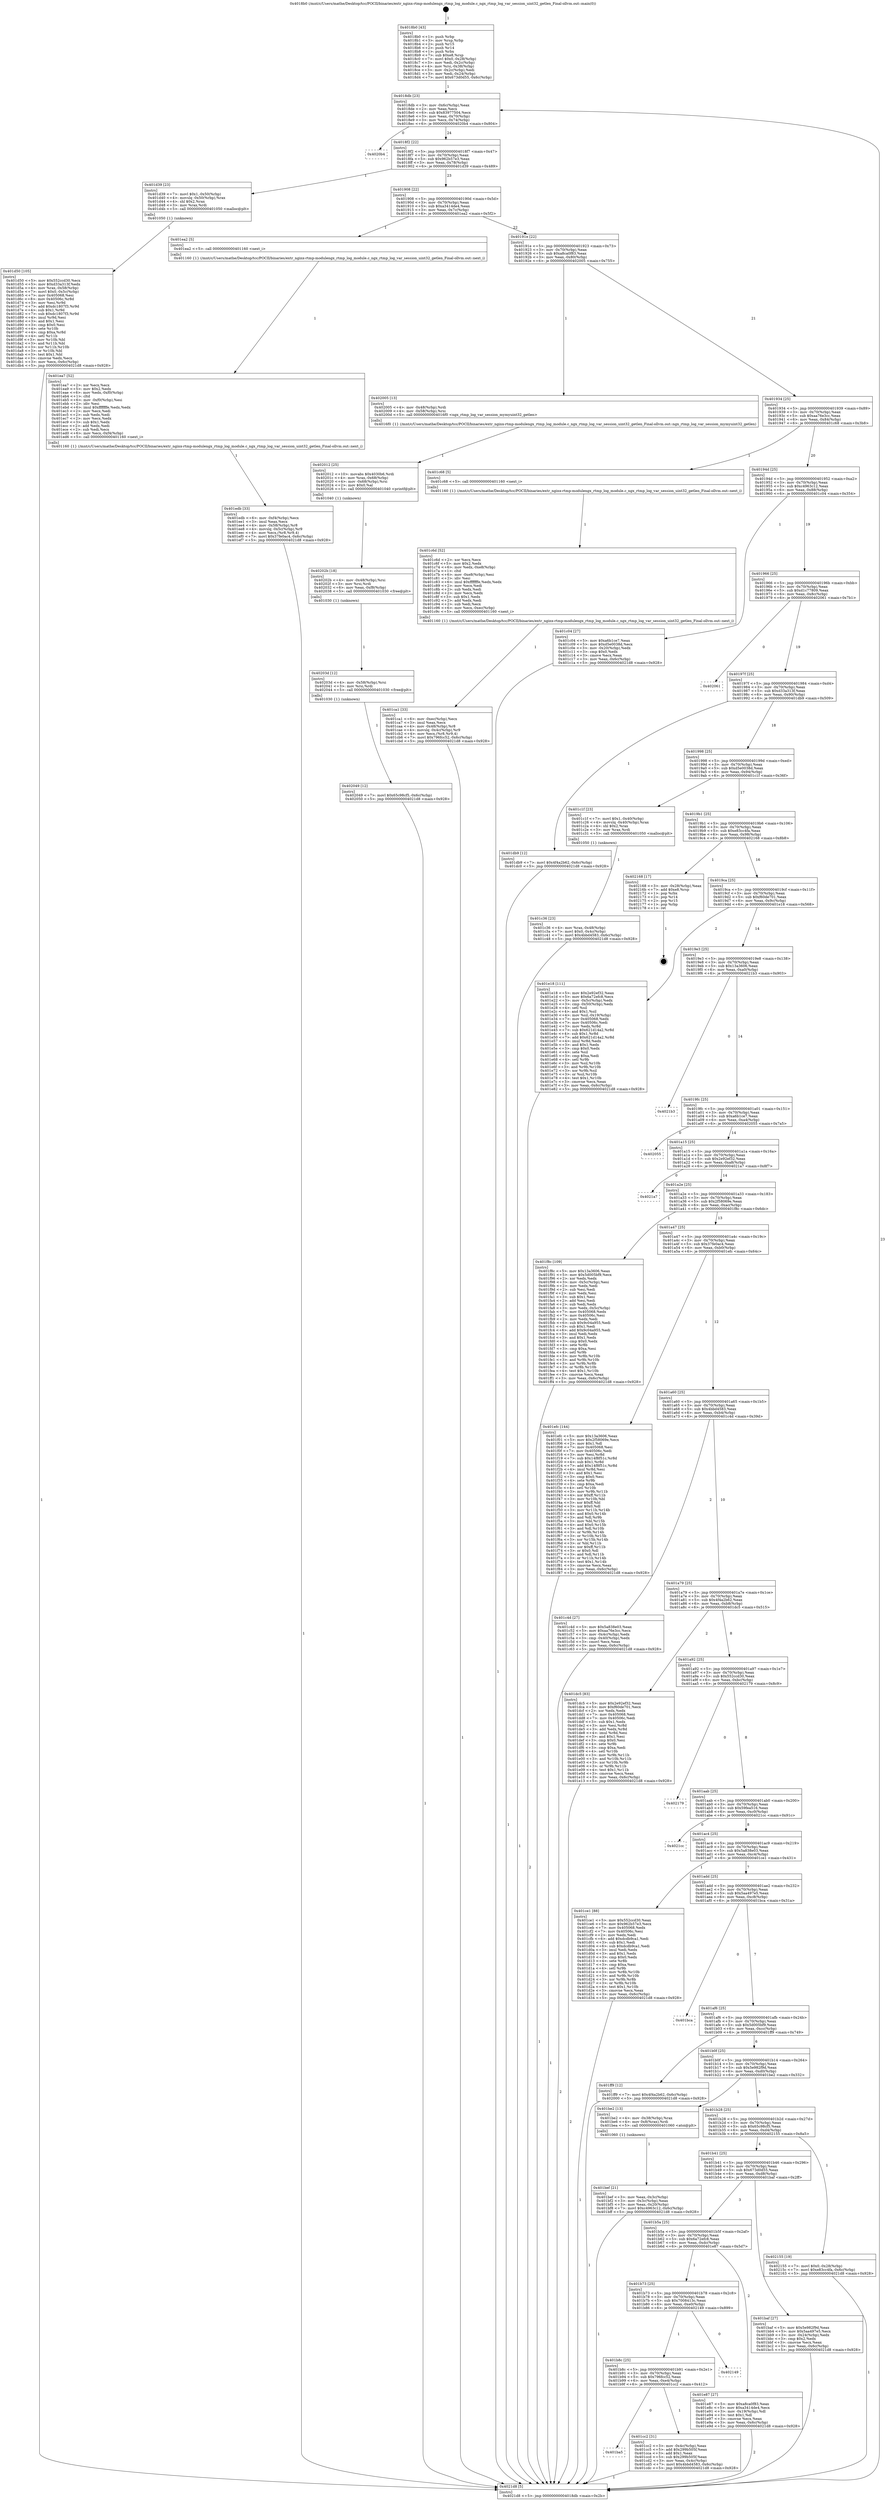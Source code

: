 digraph "0x4018b0" {
  label = "0x4018b0 (/mnt/c/Users/mathe/Desktop/tcc/POCII/binaries/extr_nginx-rtmp-modulengx_rtmp_log_module.c_ngx_rtmp_log_var_session_uint32_getlen_Final-ollvm.out::main(0))"
  labelloc = "t"
  node[shape=record]

  Entry [label="",width=0.3,height=0.3,shape=circle,fillcolor=black,style=filled]
  "0x4018db" [label="{
     0x4018db [23]\l
     | [instrs]\l
     &nbsp;&nbsp;0x4018db \<+3\>: mov -0x6c(%rbp),%eax\l
     &nbsp;&nbsp;0x4018de \<+2\>: mov %eax,%ecx\l
     &nbsp;&nbsp;0x4018e0 \<+6\>: sub $0x83977504,%ecx\l
     &nbsp;&nbsp;0x4018e6 \<+3\>: mov %eax,-0x70(%rbp)\l
     &nbsp;&nbsp;0x4018e9 \<+3\>: mov %ecx,-0x74(%rbp)\l
     &nbsp;&nbsp;0x4018ec \<+6\>: je 00000000004020b4 \<main+0x804\>\l
  }"]
  "0x4020b4" [label="{
     0x4020b4\l
  }", style=dashed]
  "0x4018f2" [label="{
     0x4018f2 [22]\l
     | [instrs]\l
     &nbsp;&nbsp;0x4018f2 \<+5\>: jmp 00000000004018f7 \<main+0x47\>\l
     &nbsp;&nbsp;0x4018f7 \<+3\>: mov -0x70(%rbp),%eax\l
     &nbsp;&nbsp;0x4018fa \<+5\>: sub $0x962b57e3,%eax\l
     &nbsp;&nbsp;0x4018ff \<+3\>: mov %eax,-0x78(%rbp)\l
     &nbsp;&nbsp;0x401902 \<+6\>: je 0000000000401d39 \<main+0x489\>\l
  }"]
  Exit [label="",width=0.3,height=0.3,shape=circle,fillcolor=black,style=filled,peripheries=2]
  "0x401d39" [label="{
     0x401d39 [23]\l
     | [instrs]\l
     &nbsp;&nbsp;0x401d39 \<+7\>: movl $0x1,-0x50(%rbp)\l
     &nbsp;&nbsp;0x401d40 \<+4\>: movslq -0x50(%rbp),%rax\l
     &nbsp;&nbsp;0x401d44 \<+4\>: shl $0x2,%rax\l
     &nbsp;&nbsp;0x401d48 \<+3\>: mov %rax,%rdi\l
     &nbsp;&nbsp;0x401d4b \<+5\>: call 0000000000401050 \<malloc@plt\>\l
     | [calls]\l
     &nbsp;&nbsp;0x401050 \{1\} (unknown)\l
  }"]
  "0x401908" [label="{
     0x401908 [22]\l
     | [instrs]\l
     &nbsp;&nbsp;0x401908 \<+5\>: jmp 000000000040190d \<main+0x5d\>\l
     &nbsp;&nbsp;0x40190d \<+3\>: mov -0x70(%rbp),%eax\l
     &nbsp;&nbsp;0x401910 \<+5\>: sub $0xa3414de4,%eax\l
     &nbsp;&nbsp;0x401915 \<+3\>: mov %eax,-0x7c(%rbp)\l
     &nbsp;&nbsp;0x401918 \<+6\>: je 0000000000401ea2 \<main+0x5f2\>\l
  }"]
  "0x402049" [label="{
     0x402049 [12]\l
     | [instrs]\l
     &nbsp;&nbsp;0x402049 \<+7\>: movl $0x65c98cf5,-0x6c(%rbp)\l
     &nbsp;&nbsp;0x402050 \<+5\>: jmp 00000000004021d8 \<main+0x928\>\l
  }"]
  "0x401ea2" [label="{
     0x401ea2 [5]\l
     | [instrs]\l
     &nbsp;&nbsp;0x401ea2 \<+5\>: call 0000000000401160 \<next_i\>\l
     | [calls]\l
     &nbsp;&nbsp;0x401160 \{1\} (/mnt/c/Users/mathe/Desktop/tcc/POCII/binaries/extr_nginx-rtmp-modulengx_rtmp_log_module.c_ngx_rtmp_log_var_session_uint32_getlen_Final-ollvm.out::next_i)\l
  }"]
  "0x40191e" [label="{
     0x40191e [22]\l
     | [instrs]\l
     &nbsp;&nbsp;0x40191e \<+5\>: jmp 0000000000401923 \<main+0x73\>\l
     &nbsp;&nbsp;0x401923 \<+3\>: mov -0x70(%rbp),%eax\l
     &nbsp;&nbsp;0x401926 \<+5\>: sub $0xa8ca0f83,%eax\l
     &nbsp;&nbsp;0x40192b \<+3\>: mov %eax,-0x80(%rbp)\l
     &nbsp;&nbsp;0x40192e \<+6\>: je 0000000000402005 \<main+0x755\>\l
  }"]
  "0x40203d" [label="{
     0x40203d [12]\l
     | [instrs]\l
     &nbsp;&nbsp;0x40203d \<+4\>: mov -0x58(%rbp),%rsi\l
     &nbsp;&nbsp;0x402041 \<+3\>: mov %rsi,%rdi\l
     &nbsp;&nbsp;0x402044 \<+5\>: call 0000000000401030 \<free@plt\>\l
     | [calls]\l
     &nbsp;&nbsp;0x401030 \{1\} (unknown)\l
  }"]
  "0x402005" [label="{
     0x402005 [13]\l
     | [instrs]\l
     &nbsp;&nbsp;0x402005 \<+4\>: mov -0x48(%rbp),%rdi\l
     &nbsp;&nbsp;0x402009 \<+4\>: mov -0x58(%rbp),%rsi\l
     &nbsp;&nbsp;0x40200d \<+5\>: call 00000000004016f0 \<ngx_rtmp_log_var_session_mymyuint32_getlen\>\l
     | [calls]\l
     &nbsp;&nbsp;0x4016f0 \{1\} (/mnt/c/Users/mathe/Desktop/tcc/POCII/binaries/extr_nginx-rtmp-modulengx_rtmp_log_module.c_ngx_rtmp_log_var_session_uint32_getlen_Final-ollvm.out::ngx_rtmp_log_var_session_mymyuint32_getlen)\l
  }"]
  "0x401934" [label="{
     0x401934 [25]\l
     | [instrs]\l
     &nbsp;&nbsp;0x401934 \<+5\>: jmp 0000000000401939 \<main+0x89\>\l
     &nbsp;&nbsp;0x401939 \<+3\>: mov -0x70(%rbp),%eax\l
     &nbsp;&nbsp;0x40193c \<+5\>: sub $0xaa76e3cc,%eax\l
     &nbsp;&nbsp;0x401941 \<+6\>: mov %eax,-0x84(%rbp)\l
     &nbsp;&nbsp;0x401947 \<+6\>: je 0000000000401c68 \<main+0x3b8\>\l
  }"]
  "0x40202b" [label="{
     0x40202b [18]\l
     | [instrs]\l
     &nbsp;&nbsp;0x40202b \<+4\>: mov -0x48(%rbp),%rsi\l
     &nbsp;&nbsp;0x40202f \<+3\>: mov %rsi,%rdi\l
     &nbsp;&nbsp;0x402032 \<+6\>: mov %eax,-0xf8(%rbp)\l
     &nbsp;&nbsp;0x402038 \<+5\>: call 0000000000401030 \<free@plt\>\l
     | [calls]\l
     &nbsp;&nbsp;0x401030 \{1\} (unknown)\l
  }"]
  "0x401c68" [label="{
     0x401c68 [5]\l
     | [instrs]\l
     &nbsp;&nbsp;0x401c68 \<+5\>: call 0000000000401160 \<next_i\>\l
     | [calls]\l
     &nbsp;&nbsp;0x401160 \{1\} (/mnt/c/Users/mathe/Desktop/tcc/POCII/binaries/extr_nginx-rtmp-modulengx_rtmp_log_module.c_ngx_rtmp_log_var_session_uint32_getlen_Final-ollvm.out::next_i)\l
  }"]
  "0x40194d" [label="{
     0x40194d [25]\l
     | [instrs]\l
     &nbsp;&nbsp;0x40194d \<+5\>: jmp 0000000000401952 \<main+0xa2\>\l
     &nbsp;&nbsp;0x401952 \<+3\>: mov -0x70(%rbp),%eax\l
     &nbsp;&nbsp;0x401955 \<+5\>: sub $0xc4963c12,%eax\l
     &nbsp;&nbsp;0x40195a \<+6\>: mov %eax,-0x88(%rbp)\l
     &nbsp;&nbsp;0x401960 \<+6\>: je 0000000000401c04 \<main+0x354\>\l
  }"]
  "0x402012" [label="{
     0x402012 [25]\l
     | [instrs]\l
     &nbsp;&nbsp;0x402012 \<+10\>: movabs $0x4030b6,%rdi\l
     &nbsp;&nbsp;0x40201c \<+4\>: mov %rax,-0x68(%rbp)\l
     &nbsp;&nbsp;0x402020 \<+4\>: mov -0x68(%rbp),%rsi\l
     &nbsp;&nbsp;0x402024 \<+2\>: mov $0x0,%al\l
     &nbsp;&nbsp;0x402026 \<+5\>: call 0000000000401040 \<printf@plt\>\l
     | [calls]\l
     &nbsp;&nbsp;0x401040 \{1\} (unknown)\l
  }"]
  "0x401c04" [label="{
     0x401c04 [27]\l
     | [instrs]\l
     &nbsp;&nbsp;0x401c04 \<+5\>: mov $0xa6b1ce7,%eax\l
     &nbsp;&nbsp;0x401c09 \<+5\>: mov $0xd5e0038d,%ecx\l
     &nbsp;&nbsp;0x401c0e \<+3\>: mov -0x20(%rbp),%edx\l
     &nbsp;&nbsp;0x401c11 \<+3\>: cmp $0x0,%edx\l
     &nbsp;&nbsp;0x401c14 \<+3\>: cmove %ecx,%eax\l
     &nbsp;&nbsp;0x401c17 \<+3\>: mov %eax,-0x6c(%rbp)\l
     &nbsp;&nbsp;0x401c1a \<+5\>: jmp 00000000004021d8 \<main+0x928\>\l
  }"]
  "0x401966" [label="{
     0x401966 [25]\l
     | [instrs]\l
     &nbsp;&nbsp;0x401966 \<+5\>: jmp 000000000040196b \<main+0xbb\>\l
     &nbsp;&nbsp;0x40196b \<+3\>: mov -0x70(%rbp),%eax\l
     &nbsp;&nbsp;0x40196e \<+5\>: sub $0xd1c77809,%eax\l
     &nbsp;&nbsp;0x401973 \<+6\>: mov %eax,-0x8c(%rbp)\l
     &nbsp;&nbsp;0x401979 \<+6\>: je 0000000000402061 \<main+0x7b1\>\l
  }"]
  "0x401edb" [label="{
     0x401edb [33]\l
     | [instrs]\l
     &nbsp;&nbsp;0x401edb \<+6\>: mov -0xf4(%rbp),%ecx\l
     &nbsp;&nbsp;0x401ee1 \<+3\>: imul %eax,%ecx\l
     &nbsp;&nbsp;0x401ee4 \<+4\>: mov -0x58(%rbp),%r8\l
     &nbsp;&nbsp;0x401ee8 \<+4\>: movslq -0x5c(%rbp),%r9\l
     &nbsp;&nbsp;0x401eec \<+4\>: mov %ecx,(%r8,%r9,4)\l
     &nbsp;&nbsp;0x401ef0 \<+7\>: movl $0x37fe0ac4,-0x6c(%rbp)\l
     &nbsp;&nbsp;0x401ef7 \<+5\>: jmp 00000000004021d8 \<main+0x928\>\l
  }"]
  "0x402061" [label="{
     0x402061\l
  }", style=dashed]
  "0x40197f" [label="{
     0x40197f [25]\l
     | [instrs]\l
     &nbsp;&nbsp;0x40197f \<+5\>: jmp 0000000000401984 \<main+0xd4\>\l
     &nbsp;&nbsp;0x401984 \<+3\>: mov -0x70(%rbp),%eax\l
     &nbsp;&nbsp;0x401987 \<+5\>: sub $0xd33a313f,%eax\l
     &nbsp;&nbsp;0x40198c \<+6\>: mov %eax,-0x90(%rbp)\l
     &nbsp;&nbsp;0x401992 \<+6\>: je 0000000000401db9 \<main+0x509\>\l
  }"]
  "0x401ea7" [label="{
     0x401ea7 [52]\l
     | [instrs]\l
     &nbsp;&nbsp;0x401ea7 \<+2\>: xor %ecx,%ecx\l
     &nbsp;&nbsp;0x401ea9 \<+5\>: mov $0x2,%edx\l
     &nbsp;&nbsp;0x401eae \<+6\>: mov %edx,-0xf0(%rbp)\l
     &nbsp;&nbsp;0x401eb4 \<+1\>: cltd\l
     &nbsp;&nbsp;0x401eb5 \<+6\>: mov -0xf0(%rbp),%esi\l
     &nbsp;&nbsp;0x401ebb \<+2\>: idiv %esi\l
     &nbsp;&nbsp;0x401ebd \<+6\>: imul $0xfffffffe,%edx,%edx\l
     &nbsp;&nbsp;0x401ec3 \<+2\>: mov %ecx,%edi\l
     &nbsp;&nbsp;0x401ec5 \<+2\>: sub %edx,%edi\l
     &nbsp;&nbsp;0x401ec7 \<+2\>: mov %ecx,%edx\l
     &nbsp;&nbsp;0x401ec9 \<+3\>: sub $0x1,%edx\l
     &nbsp;&nbsp;0x401ecc \<+2\>: add %edx,%edi\l
     &nbsp;&nbsp;0x401ece \<+2\>: sub %edi,%ecx\l
     &nbsp;&nbsp;0x401ed0 \<+6\>: mov %ecx,-0xf4(%rbp)\l
     &nbsp;&nbsp;0x401ed6 \<+5\>: call 0000000000401160 \<next_i\>\l
     | [calls]\l
     &nbsp;&nbsp;0x401160 \{1\} (/mnt/c/Users/mathe/Desktop/tcc/POCII/binaries/extr_nginx-rtmp-modulengx_rtmp_log_module.c_ngx_rtmp_log_var_session_uint32_getlen_Final-ollvm.out::next_i)\l
  }"]
  "0x401db9" [label="{
     0x401db9 [12]\l
     | [instrs]\l
     &nbsp;&nbsp;0x401db9 \<+7\>: movl $0x4f4a2b62,-0x6c(%rbp)\l
     &nbsp;&nbsp;0x401dc0 \<+5\>: jmp 00000000004021d8 \<main+0x928\>\l
  }"]
  "0x401998" [label="{
     0x401998 [25]\l
     | [instrs]\l
     &nbsp;&nbsp;0x401998 \<+5\>: jmp 000000000040199d \<main+0xed\>\l
     &nbsp;&nbsp;0x40199d \<+3\>: mov -0x70(%rbp),%eax\l
     &nbsp;&nbsp;0x4019a0 \<+5\>: sub $0xd5e0038d,%eax\l
     &nbsp;&nbsp;0x4019a5 \<+6\>: mov %eax,-0x94(%rbp)\l
     &nbsp;&nbsp;0x4019ab \<+6\>: je 0000000000401c1f \<main+0x36f\>\l
  }"]
  "0x401d50" [label="{
     0x401d50 [105]\l
     | [instrs]\l
     &nbsp;&nbsp;0x401d50 \<+5\>: mov $0x552ccd30,%ecx\l
     &nbsp;&nbsp;0x401d55 \<+5\>: mov $0xd33a313f,%edx\l
     &nbsp;&nbsp;0x401d5a \<+4\>: mov %rax,-0x58(%rbp)\l
     &nbsp;&nbsp;0x401d5e \<+7\>: movl $0x0,-0x5c(%rbp)\l
     &nbsp;&nbsp;0x401d65 \<+7\>: mov 0x405068,%esi\l
     &nbsp;&nbsp;0x401d6c \<+8\>: mov 0x40506c,%r8d\l
     &nbsp;&nbsp;0x401d74 \<+3\>: mov %esi,%r9d\l
     &nbsp;&nbsp;0x401d77 \<+7\>: add $0xdc1807f3,%r9d\l
     &nbsp;&nbsp;0x401d7e \<+4\>: sub $0x1,%r9d\l
     &nbsp;&nbsp;0x401d82 \<+7\>: sub $0xdc1807f3,%r9d\l
     &nbsp;&nbsp;0x401d89 \<+4\>: imul %r9d,%esi\l
     &nbsp;&nbsp;0x401d8d \<+3\>: and $0x1,%esi\l
     &nbsp;&nbsp;0x401d90 \<+3\>: cmp $0x0,%esi\l
     &nbsp;&nbsp;0x401d93 \<+4\>: sete %r10b\l
     &nbsp;&nbsp;0x401d97 \<+4\>: cmp $0xa,%r8d\l
     &nbsp;&nbsp;0x401d9b \<+4\>: setl %r11b\l
     &nbsp;&nbsp;0x401d9f \<+3\>: mov %r10b,%bl\l
     &nbsp;&nbsp;0x401da2 \<+3\>: and %r11b,%bl\l
     &nbsp;&nbsp;0x401da5 \<+3\>: xor %r11b,%r10b\l
     &nbsp;&nbsp;0x401da8 \<+3\>: or %r10b,%bl\l
     &nbsp;&nbsp;0x401dab \<+3\>: test $0x1,%bl\l
     &nbsp;&nbsp;0x401dae \<+3\>: cmovne %edx,%ecx\l
     &nbsp;&nbsp;0x401db1 \<+3\>: mov %ecx,-0x6c(%rbp)\l
     &nbsp;&nbsp;0x401db4 \<+5\>: jmp 00000000004021d8 \<main+0x928\>\l
  }"]
  "0x401c1f" [label="{
     0x401c1f [23]\l
     | [instrs]\l
     &nbsp;&nbsp;0x401c1f \<+7\>: movl $0x1,-0x40(%rbp)\l
     &nbsp;&nbsp;0x401c26 \<+4\>: movslq -0x40(%rbp),%rax\l
     &nbsp;&nbsp;0x401c2a \<+4\>: shl $0x2,%rax\l
     &nbsp;&nbsp;0x401c2e \<+3\>: mov %rax,%rdi\l
     &nbsp;&nbsp;0x401c31 \<+5\>: call 0000000000401050 \<malloc@plt\>\l
     | [calls]\l
     &nbsp;&nbsp;0x401050 \{1\} (unknown)\l
  }"]
  "0x4019b1" [label="{
     0x4019b1 [25]\l
     | [instrs]\l
     &nbsp;&nbsp;0x4019b1 \<+5\>: jmp 00000000004019b6 \<main+0x106\>\l
     &nbsp;&nbsp;0x4019b6 \<+3\>: mov -0x70(%rbp),%eax\l
     &nbsp;&nbsp;0x4019b9 \<+5\>: sub $0xe83cc4fa,%eax\l
     &nbsp;&nbsp;0x4019be \<+6\>: mov %eax,-0x98(%rbp)\l
     &nbsp;&nbsp;0x4019c4 \<+6\>: je 0000000000402168 \<main+0x8b8\>\l
  }"]
  "0x401ba5" [label="{
     0x401ba5\l
  }", style=dashed]
  "0x402168" [label="{
     0x402168 [17]\l
     | [instrs]\l
     &nbsp;&nbsp;0x402168 \<+3\>: mov -0x28(%rbp),%eax\l
     &nbsp;&nbsp;0x40216b \<+7\>: add $0xe8,%rsp\l
     &nbsp;&nbsp;0x402172 \<+1\>: pop %rbx\l
     &nbsp;&nbsp;0x402173 \<+2\>: pop %r14\l
     &nbsp;&nbsp;0x402175 \<+2\>: pop %r15\l
     &nbsp;&nbsp;0x402177 \<+1\>: pop %rbp\l
     &nbsp;&nbsp;0x402178 \<+1\>: ret\l
  }"]
  "0x4019ca" [label="{
     0x4019ca [25]\l
     | [instrs]\l
     &nbsp;&nbsp;0x4019ca \<+5\>: jmp 00000000004019cf \<main+0x11f\>\l
     &nbsp;&nbsp;0x4019cf \<+3\>: mov -0x70(%rbp),%eax\l
     &nbsp;&nbsp;0x4019d2 \<+5\>: sub $0xf60de701,%eax\l
     &nbsp;&nbsp;0x4019d7 \<+6\>: mov %eax,-0x9c(%rbp)\l
     &nbsp;&nbsp;0x4019dd \<+6\>: je 0000000000401e18 \<main+0x568\>\l
  }"]
  "0x401cc2" [label="{
     0x401cc2 [31]\l
     | [instrs]\l
     &nbsp;&nbsp;0x401cc2 \<+3\>: mov -0x4c(%rbp),%eax\l
     &nbsp;&nbsp;0x401cc5 \<+5\>: add $0x299b505f,%eax\l
     &nbsp;&nbsp;0x401cca \<+3\>: add $0x1,%eax\l
     &nbsp;&nbsp;0x401ccd \<+5\>: sub $0x299b505f,%eax\l
     &nbsp;&nbsp;0x401cd2 \<+3\>: mov %eax,-0x4c(%rbp)\l
     &nbsp;&nbsp;0x401cd5 \<+7\>: movl $0x4bbd4583,-0x6c(%rbp)\l
     &nbsp;&nbsp;0x401cdc \<+5\>: jmp 00000000004021d8 \<main+0x928\>\l
  }"]
  "0x401e18" [label="{
     0x401e18 [111]\l
     | [instrs]\l
     &nbsp;&nbsp;0x401e18 \<+5\>: mov $0x2e92ef32,%eax\l
     &nbsp;&nbsp;0x401e1d \<+5\>: mov $0x6a72efc8,%ecx\l
     &nbsp;&nbsp;0x401e22 \<+3\>: mov -0x5c(%rbp),%edx\l
     &nbsp;&nbsp;0x401e25 \<+3\>: cmp -0x50(%rbp),%edx\l
     &nbsp;&nbsp;0x401e28 \<+4\>: setl %sil\l
     &nbsp;&nbsp;0x401e2c \<+4\>: and $0x1,%sil\l
     &nbsp;&nbsp;0x401e30 \<+4\>: mov %sil,-0x19(%rbp)\l
     &nbsp;&nbsp;0x401e34 \<+7\>: mov 0x405068,%edx\l
     &nbsp;&nbsp;0x401e3b \<+7\>: mov 0x40506c,%edi\l
     &nbsp;&nbsp;0x401e42 \<+3\>: mov %edx,%r8d\l
     &nbsp;&nbsp;0x401e45 \<+7\>: sub $0x621d14a2,%r8d\l
     &nbsp;&nbsp;0x401e4c \<+4\>: sub $0x1,%r8d\l
     &nbsp;&nbsp;0x401e50 \<+7\>: add $0x621d14a2,%r8d\l
     &nbsp;&nbsp;0x401e57 \<+4\>: imul %r8d,%edx\l
     &nbsp;&nbsp;0x401e5b \<+3\>: and $0x1,%edx\l
     &nbsp;&nbsp;0x401e5e \<+3\>: cmp $0x0,%edx\l
     &nbsp;&nbsp;0x401e61 \<+4\>: sete %sil\l
     &nbsp;&nbsp;0x401e65 \<+3\>: cmp $0xa,%edi\l
     &nbsp;&nbsp;0x401e68 \<+4\>: setl %r9b\l
     &nbsp;&nbsp;0x401e6c \<+3\>: mov %sil,%r10b\l
     &nbsp;&nbsp;0x401e6f \<+3\>: and %r9b,%r10b\l
     &nbsp;&nbsp;0x401e72 \<+3\>: xor %r9b,%sil\l
     &nbsp;&nbsp;0x401e75 \<+3\>: or %sil,%r10b\l
     &nbsp;&nbsp;0x401e78 \<+4\>: test $0x1,%r10b\l
     &nbsp;&nbsp;0x401e7c \<+3\>: cmovne %ecx,%eax\l
     &nbsp;&nbsp;0x401e7f \<+3\>: mov %eax,-0x6c(%rbp)\l
     &nbsp;&nbsp;0x401e82 \<+5\>: jmp 00000000004021d8 \<main+0x928\>\l
  }"]
  "0x4019e3" [label="{
     0x4019e3 [25]\l
     | [instrs]\l
     &nbsp;&nbsp;0x4019e3 \<+5\>: jmp 00000000004019e8 \<main+0x138\>\l
     &nbsp;&nbsp;0x4019e8 \<+3\>: mov -0x70(%rbp),%eax\l
     &nbsp;&nbsp;0x4019eb \<+5\>: sub $0x13a3606,%eax\l
     &nbsp;&nbsp;0x4019f0 \<+6\>: mov %eax,-0xa0(%rbp)\l
     &nbsp;&nbsp;0x4019f6 \<+6\>: je 00000000004021b3 \<main+0x903\>\l
  }"]
  "0x401b8c" [label="{
     0x401b8c [25]\l
     | [instrs]\l
     &nbsp;&nbsp;0x401b8c \<+5\>: jmp 0000000000401b91 \<main+0x2e1\>\l
     &nbsp;&nbsp;0x401b91 \<+3\>: mov -0x70(%rbp),%eax\l
     &nbsp;&nbsp;0x401b94 \<+5\>: sub $0x796fcc52,%eax\l
     &nbsp;&nbsp;0x401b99 \<+6\>: mov %eax,-0xe4(%rbp)\l
     &nbsp;&nbsp;0x401b9f \<+6\>: je 0000000000401cc2 \<main+0x412\>\l
  }"]
  "0x4021b3" [label="{
     0x4021b3\l
  }", style=dashed]
  "0x4019fc" [label="{
     0x4019fc [25]\l
     | [instrs]\l
     &nbsp;&nbsp;0x4019fc \<+5\>: jmp 0000000000401a01 \<main+0x151\>\l
     &nbsp;&nbsp;0x401a01 \<+3\>: mov -0x70(%rbp),%eax\l
     &nbsp;&nbsp;0x401a04 \<+5\>: sub $0xa6b1ce7,%eax\l
     &nbsp;&nbsp;0x401a09 \<+6\>: mov %eax,-0xa4(%rbp)\l
     &nbsp;&nbsp;0x401a0f \<+6\>: je 0000000000402055 \<main+0x7a5\>\l
  }"]
  "0x402149" [label="{
     0x402149\l
  }", style=dashed]
  "0x402055" [label="{
     0x402055\l
  }", style=dashed]
  "0x401a15" [label="{
     0x401a15 [25]\l
     | [instrs]\l
     &nbsp;&nbsp;0x401a15 \<+5\>: jmp 0000000000401a1a \<main+0x16a\>\l
     &nbsp;&nbsp;0x401a1a \<+3\>: mov -0x70(%rbp),%eax\l
     &nbsp;&nbsp;0x401a1d \<+5\>: sub $0x2e92ef32,%eax\l
     &nbsp;&nbsp;0x401a22 \<+6\>: mov %eax,-0xa8(%rbp)\l
     &nbsp;&nbsp;0x401a28 \<+6\>: je 00000000004021a7 \<main+0x8f7\>\l
  }"]
  "0x401b73" [label="{
     0x401b73 [25]\l
     | [instrs]\l
     &nbsp;&nbsp;0x401b73 \<+5\>: jmp 0000000000401b78 \<main+0x2c8\>\l
     &nbsp;&nbsp;0x401b78 \<+3\>: mov -0x70(%rbp),%eax\l
     &nbsp;&nbsp;0x401b7b \<+5\>: sub $0x7008413c,%eax\l
     &nbsp;&nbsp;0x401b80 \<+6\>: mov %eax,-0xe0(%rbp)\l
     &nbsp;&nbsp;0x401b86 \<+6\>: je 0000000000402149 \<main+0x899\>\l
  }"]
  "0x4021a7" [label="{
     0x4021a7\l
  }", style=dashed]
  "0x401a2e" [label="{
     0x401a2e [25]\l
     | [instrs]\l
     &nbsp;&nbsp;0x401a2e \<+5\>: jmp 0000000000401a33 \<main+0x183\>\l
     &nbsp;&nbsp;0x401a33 \<+3\>: mov -0x70(%rbp),%eax\l
     &nbsp;&nbsp;0x401a36 \<+5\>: sub $0x2f58069e,%eax\l
     &nbsp;&nbsp;0x401a3b \<+6\>: mov %eax,-0xac(%rbp)\l
     &nbsp;&nbsp;0x401a41 \<+6\>: je 0000000000401f8c \<main+0x6dc\>\l
  }"]
  "0x401e87" [label="{
     0x401e87 [27]\l
     | [instrs]\l
     &nbsp;&nbsp;0x401e87 \<+5\>: mov $0xa8ca0f83,%eax\l
     &nbsp;&nbsp;0x401e8c \<+5\>: mov $0xa3414de4,%ecx\l
     &nbsp;&nbsp;0x401e91 \<+3\>: mov -0x19(%rbp),%dl\l
     &nbsp;&nbsp;0x401e94 \<+3\>: test $0x1,%dl\l
     &nbsp;&nbsp;0x401e97 \<+3\>: cmovne %ecx,%eax\l
     &nbsp;&nbsp;0x401e9a \<+3\>: mov %eax,-0x6c(%rbp)\l
     &nbsp;&nbsp;0x401e9d \<+5\>: jmp 00000000004021d8 \<main+0x928\>\l
  }"]
  "0x401f8c" [label="{
     0x401f8c [109]\l
     | [instrs]\l
     &nbsp;&nbsp;0x401f8c \<+5\>: mov $0x13a3606,%eax\l
     &nbsp;&nbsp;0x401f91 \<+5\>: mov $0x5d005bf9,%ecx\l
     &nbsp;&nbsp;0x401f96 \<+2\>: xor %edx,%edx\l
     &nbsp;&nbsp;0x401f98 \<+3\>: mov -0x5c(%rbp),%esi\l
     &nbsp;&nbsp;0x401f9b \<+2\>: mov %edx,%edi\l
     &nbsp;&nbsp;0x401f9d \<+2\>: sub %esi,%edi\l
     &nbsp;&nbsp;0x401f9f \<+2\>: mov %edx,%esi\l
     &nbsp;&nbsp;0x401fa1 \<+3\>: sub $0x1,%esi\l
     &nbsp;&nbsp;0x401fa4 \<+2\>: add %esi,%edi\l
     &nbsp;&nbsp;0x401fa6 \<+2\>: sub %edi,%edx\l
     &nbsp;&nbsp;0x401fa8 \<+3\>: mov %edx,-0x5c(%rbp)\l
     &nbsp;&nbsp;0x401fab \<+7\>: mov 0x405068,%edx\l
     &nbsp;&nbsp;0x401fb2 \<+7\>: mov 0x40506c,%esi\l
     &nbsp;&nbsp;0x401fb9 \<+2\>: mov %edx,%edi\l
     &nbsp;&nbsp;0x401fbb \<+6\>: sub $0x9c04a955,%edi\l
     &nbsp;&nbsp;0x401fc1 \<+3\>: sub $0x1,%edi\l
     &nbsp;&nbsp;0x401fc4 \<+6\>: add $0x9c04a955,%edi\l
     &nbsp;&nbsp;0x401fca \<+3\>: imul %edi,%edx\l
     &nbsp;&nbsp;0x401fcd \<+3\>: and $0x1,%edx\l
     &nbsp;&nbsp;0x401fd0 \<+3\>: cmp $0x0,%edx\l
     &nbsp;&nbsp;0x401fd3 \<+4\>: sete %r8b\l
     &nbsp;&nbsp;0x401fd7 \<+3\>: cmp $0xa,%esi\l
     &nbsp;&nbsp;0x401fda \<+4\>: setl %r9b\l
     &nbsp;&nbsp;0x401fde \<+3\>: mov %r8b,%r10b\l
     &nbsp;&nbsp;0x401fe1 \<+3\>: and %r9b,%r10b\l
     &nbsp;&nbsp;0x401fe4 \<+3\>: xor %r9b,%r8b\l
     &nbsp;&nbsp;0x401fe7 \<+3\>: or %r8b,%r10b\l
     &nbsp;&nbsp;0x401fea \<+4\>: test $0x1,%r10b\l
     &nbsp;&nbsp;0x401fee \<+3\>: cmovne %ecx,%eax\l
     &nbsp;&nbsp;0x401ff1 \<+3\>: mov %eax,-0x6c(%rbp)\l
     &nbsp;&nbsp;0x401ff4 \<+5\>: jmp 00000000004021d8 \<main+0x928\>\l
  }"]
  "0x401a47" [label="{
     0x401a47 [25]\l
     | [instrs]\l
     &nbsp;&nbsp;0x401a47 \<+5\>: jmp 0000000000401a4c \<main+0x19c\>\l
     &nbsp;&nbsp;0x401a4c \<+3\>: mov -0x70(%rbp),%eax\l
     &nbsp;&nbsp;0x401a4f \<+5\>: sub $0x37fe0ac4,%eax\l
     &nbsp;&nbsp;0x401a54 \<+6\>: mov %eax,-0xb0(%rbp)\l
     &nbsp;&nbsp;0x401a5a \<+6\>: je 0000000000401efc \<main+0x64c\>\l
  }"]
  "0x401ca1" [label="{
     0x401ca1 [33]\l
     | [instrs]\l
     &nbsp;&nbsp;0x401ca1 \<+6\>: mov -0xec(%rbp),%ecx\l
     &nbsp;&nbsp;0x401ca7 \<+3\>: imul %eax,%ecx\l
     &nbsp;&nbsp;0x401caa \<+4\>: mov -0x48(%rbp),%r8\l
     &nbsp;&nbsp;0x401cae \<+4\>: movslq -0x4c(%rbp),%r9\l
     &nbsp;&nbsp;0x401cb2 \<+4\>: mov %ecx,(%r8,%r9,4)\l
     &nbsp;&nbsp;0x401cb6 \<+7\>: movl $0x796fcc52,-0x6c(%rbp)\l
     &nbsp;&nbsp;0x401cbd \<+5\>: jmp 00000000004021d8 \<main+0x928\>\l
  }"]
  "0x401efc" [label="{
     0x401efc [144]\l
     | [instrs]\l
     &nbsp;&nbsp;0x401efc \<+5\>: mov $0x13a3606,%eax\l
     &nbsp;&nbsp;0x401f01 \<+5\>: mov $0x2f58069e,%ecx\l
     &nbsp;&nbsp;0x401f06 \<+2\>: mov $0x1,%dl\l
     &nbsp;&nbsp;0x401f08 \<+7\>: mov 0x405068,%esi\l
     &nbsp;&nbsp;0x401f0f \<+7\>: mov 0x40506c,%edi\l
     &nbsp;&nbsp;0x401f16 \<+3\>: mov %esi,%r8d\l
     &nbsp;&nbsp;0x401f19 \<+7\>: sub $0x14f8f51c,%r8d\l
     &nbsp;&nbsp;0x401f20 \<+4\>: sub $0x1,%r8d\l
     &nbsp;&nbsp;0x401f24 \<+7\>: add $0x14f8f51c,%r8d\l
     &nbsp;&nbsp;0x401f2b \<+4\>: imul %r8d,%esi\l
     &nbsp;&nbsp;0x401f2f \<+3\>: and $0x1,%esi\l
     &nbsp;&nbsp;0x401f32 \<+3\>: cmp $0x0,%esi\l
     &nbsp;&nbsp;0x401f35 \<+4\>: sete %r9b\l
     &nbsp;&nbsp;0x401f39 \<+3\>: cmp $0xa,%edi\l
     &nbsp;&nbsp;0x401f3c \<+4\>: setl %r10b\l
     &nbsp;&nbsp;0x401f40 \<+3\>: mov %r9b,%r11b\l
     &nbsp;&nbsp;0x401f43 \<+4\>: xor $0xff,%r11b\l
     &nbsp;&nbsp;0x401f47 \<+3\>: mov %r10b,%bl\l
     &nbsp;&nbsp;0x401f4a \<+3\>: xor $0xff,%bl\l
     &nbsp;&nbsp;0x401f4d \<+3\>: xor $0x0,%dl\l
     &nbsp;&nbsp;0x401f50 \<+3\>: mov %r11b,%r14b\l
     &nbsp;&nbsp;0x401f53 \<+4\>: and $0x0,%r14b\l
     &nbsp;&nbsp;0x401f57 \<+3\>: and %dl,%r9b\l
     &nbsp;&nbsp;0x401f5a \<+3\>: mov %bl,%r15b\l
     &nbsp;&nbsp;0x401f5d \<+4\>: and $0x0,%r15b\l
     &nbsp;&nbsp;0x401f61 \<+3\>: and %dl,%r10b\l
     &nbsp;&nbsp;0x401f64 \<+3\>: or %r9b,%r14b\l
     &nbsp;&nbsp;0x401f67 \<+3\>: or %r10b,%r15b\l
     &nbsp;&nbsp;0x401f6a \<+3\>: xor %r15b,%r14b\l
     &nbsp;&nbsp;0x401f6d \<+3\>: or %bl,%r11b\l
     &nbsp;&nbsp;0x401f70 \<+4\>: xor $0xff,%r11b\l
     &nbsp;&nbsp;0x401f74 \<+3\>: or $0x0,%dl\l
     &nbsp;&nbsp;0x401f77 \<+3\>: and %dl,%r11b\l
     &nbsp;&nbsp;0x401f7a \<+3\>: or %r11b,%r14b\l
     &nbsp;&nbsp;0x401f7d \<+4\>: test $0x1,%r14b\l
     &nbsp;&nbsp;0x401f81 \<+3\>: cmovne %ecx,%eax\l
     &nbsp;&nbsp;0x401f84 \<+3\>: mov %eax,-0x6c(%rbp)\l
     &nbsp;&nbsp;0x401f87 \<+5\>: jmp 00000000004021d8 \<main+0x928\>\l
  }"]
  "0x401a60" [label="{
     0x401a60 [25]\l
     | [instrs]\l
     &nbsp;&nbsp;0x401a60 \<+5\>: jmp 0000000000401a65 \<main+0x1b5\>\l
     &nbsp;&nbsp;0x401a65 \<+3\>: mov -0x70(%rbp),%eax\l
     &nbsp;&nbsp;0x401a68 \<+5\>: sub $0x4bbd4583,%eax\l
     &nbsp;&nbsp;0x401a6d \<+6\>: mov %eax,-0xb4(%rbp)\l
     &nbsp;&nbsp;0x401a73 \<+6\>: je 0000000000401c4d \<main+0x39d\>\l
  }"]
  "0x401c6d" [label="{
     0x401c6d [52]\l
     | [instrs]\l
     &nbsp;&nbsp;0x401c6d \<+2\>: xor %ecx,%ecx\l
     &nbsp;&nbsp;0x401c6f \<+5\>: mov $0x2,%edx\l
     &nbsp;&nbsp;0x401c74 \<+6\>: mov %edx,-0xe8(%rbp)\l
     &nbsp;&nbsp;0x401c7a \<+1\>: cltd\l
     &nbsp;&nbsp;0x401c7b \<+6\>: mov -0xe8(%rbp),%esi\l
     &nbsp;&nbsp;0x401c81 \<+2\>: idiv %esi\l
     &nbsp;&nbsp;0x401c83 \<+6\>: imul $0xfffffffe,%edx,%edx\l
     &nbsp;&nbsp;0x401c89 \<+2\>: mov %ecx,%edi\l
     &nbsp;&nbsp;0x401c8b \<+2\>: sub %edx,%edi\l
     &nbsp;&nbsp;0x401c8d \<+2\>: mov %ecx,%edx\l
     &nbsp;&nbsp;0x401c8f \<+3\>: sub $0x1,%edx\l
     &nbsp;&nbsp;0x401c92 \<+2\>: add %edx,%edi\l
     &nbsp;&nbsp;0x401c94 \<+2\>: sub %edi,%ecx\l
     &nbsp;&nbsp;0x401c96 \<+6\>: mov %ecx,-0xec(%rbp)\l
     &nbsp;&nbsp;0x401c9c \<+5\>: call 0000000000401160 \<next_i\>\l
     | [calls]\l
     &nbsp;&nbsp;0x401160 \{1\} (/mnt/c/Users/mathe/Desktop/tcc/POCII/binaries/extr_nginx-rtmp-modulengx_rtmp_log_module.c_ngx_rtmp_log_var_session_uint32_getlen_Final-ollvm.out::next_i)\l
  }"]
  "0x401c4d" [label="{
     0x401c4d [27]\l
     | [instrs]\l
     &nbsp;&nbsp;0x401c4d \<+5\>: mov $0x5a838e03,%eax\l
     &nbsp;&nbsp;0x401c52 \<+5\>: mov $0xaa76e3cc,%ecx\l
     &nbsp;&nbsp;0x401c57 \<+3\>: mov -0x4c(%rbp),%edx\l
     &nbsp;&nbsp;0x401c5a \<+3\>: cmp -0x40(%rbp),%edx\l
     &nbsp;&nbsp;0x401c5d \<+3\>: cmovl %ecx,%eax\l
     &nbsp;&nbsp;0x401c60 \<+3\>: mov %eax,-0x6c(%rbp)\l
     &nbsp;&nbsp;0x401c63 \<+5\>: jmp 00000000004021d8 \<main+0x928\>\l
  }"]
  "0x401a79" [label="{
     0x401a79 [25]\l
     | [instrs]\l
     &nbsp;&nbsp;0x401a79 \<+5\>: jmp 0000000000401a7e \<main+0x1ce\>\l
     &nbsp;&nbsp;0x401a7e \<+3\>: mov -0x70(%rbp),%eax\l
     &nbsp;&nbsp;0x401a81 \<+5\>: sub $0x4f4a2b62,%eax\l
     &nbsp;&nbsp;0x401a86 \<+6\>: mov %eax,-0xb8(%rbp)\l
     &nbsp;&nbsp;0x401a8c \<+6\>: je 0000000000401dc5 \<main+0x515\>\l
  }"]
  "0x401c36" [label="{
     0x401c36 [23]\l
     | [instrs]\l
     &nbsp;&nbsp;0x401c36 \<+4\>: mov %rax,-0x48(%rbp)\l
     &nbsp;&nbsp;0x401c3a \<+7\>: movl $0x0,-0x4c(%rbp)\l
     &nbsp;&nbsp;0x401c41 \<+7\>: movl $0x4bbd4583,-0x6c(%rbp)\l
     &nbsp;&nbsp;0x401c48 \<+5\>: jmp 00000000004021d8 \<main+0x928\>\l
  }"]
  "0x401dc5" [label="{
     0x401dc5 [83]\l
     | [instrs]\l
     &nbsp;&nbsp;0x401dc5 \<+5\>: mov $0x2e92ef32,%eax\l
     &nbsp;&nbsp;0x401dca \<+5\>: mov $0xf60de701,%ecx\l
     &nbsp;&nbsp;0x401dcf \<+2\>: xor %edx,%edx\l
     &nbsp;&nbsp;0x401dd1 \<+7\>: mov 0x405068,%esi\l
     &nbsp;&nbsp;0x401dd8 \<+7\>: mov 0x40506c,%edi\l
     &nbsp;&nbsp;0x401ddf \<+3\>: sub $0x1,%edx\l
     &nbsp;&nbsp;0x401de2 \<+3\>: mov %esi,%r8d\l
     &nbsp;&nbsp;0x401de5 \<+3\>: add %edx,%r8d\l
     &nbsp;&nbsp;0x401de8 \<+4\>: imul %r8d,%esi\l
     &nbsp;&nbsp;0x401dec \<+3\>: and $0x1,%esi\l
     &nbsp;&nbsp;0x401def \<+3\>: cmp $0x0,%esi\l
     &nbsp;&nbsp;0x401df2 \<+4\>: sete %r9b\l
     &nbsp;&nbsp;0x401df6 \<+3\>: cmp $0xa,%edi\l
     &nbsp;&nbsp;0x401df9 \<+4\>: setl %r10b\l
     &nbsp;&nbsp;0x401dfd \<+3\>: mov %r9b,%r11b\l
     &nbsp;&nbsp;0x401e00 \<+3\>: and %r10b,%r11b\l
     &nbsp;&nbsp;0x401e03 \<+3\>: xor %r10b,%r9b\l
     &nbsp;&nbsp;0x401e06 \<+3\>: or %r9b,%r11b\l
     &nbsp;&nbsp;0x401e09 \<+4\>: test $0x1,%r11b\l
     &nbsp;&nbsp;0x401e0d \<+3\>: cmovne %ecx,%eax\l
     &nbsp;&nbsp;0x401e10 \<+3\>: mov %eax,-0x6c(%rbp)\l
     &nbsp;&nbsp;0x401e13 \<+5\>: jmp 00000000004021d8 \<main+0x928\>\l
  }"]
  "0x401a92" [label="{
     0x401a92 [25]\l
     | [instrs]\l
     &nbsp;&nbsp;0x401a92 \<+5\>: jmp 0000000000401a97 \<main+0x1e7\>\l
     &nbsp;&nbsp;0x401a97 \<+3\>: mov -0x70(%rbp),%eax\l
     &nbsp;&nbsp;0x401a9a \<+5\>: sub $0x552ccd30,%eax\l
     &nbsp;&nbsp;0x401a9f \<+6\>: mov %eax,-0xbc(%rbp)\l
     &nbsp;&nbsp;0x401aa5 \<+6\>: je 0000000000402179 \<main+0x8c9\>\l
  }"]
  "0x401bef" [label="{
     0x401bef [21]\l
     | [instrs]\l
     &nbsp;&nbsp;0x401bef \<+3\>: mov %eax,-0x3c(%rbp)\l
     &nbsp;&nbsp;0x401bf2 \<+3\>: mov -0x3c(%rbp),%eax\l
     &nbsp;&nbsp;0x401bf5 \<+3\>: mov %eax,-0x20(%rbp)\l
     &nbsp;&nbsp;0x401bf8 \<+7\>: movl $0xc4963c12,-0x6c(%rbp)\l
     &nbsp;&nbsp;0x401bff \<+5\>: jmp 00000000004021d8 \<main+0x928\>\l
  }"]
  "0x402179" [label="{
     0x402179\l
  }", style=dashed]
  "0x401aab" [label="{
     0x401aab [25]\l
     | [instrs]\l
     &nbsp;&nbsp;0x401aab \<+5\>: jmp 0000000000401ab0 \<main+0x200\>\l
     &nbsp;&nbsp;0x401ab0 \<+3\>: mov -0x70(%rbp),%eax\l
     &nbsp;&nbsp;0x401ab3 \<+5\>: sub $0x59fea516,%eax\l
     &nbsp;&nbsp;0x401ab8 \<+6\>: mov %eax,-0xc0(%rbp)\l
     &nbsp;&nbsp;0x401abe \<+6\>: je 00000000004021cc \<main+0x91c\>\l
  }"]
  "0x4018b0" [label="{
     0x4018b0 [43]\l
     | [instrs]\l
     &nbsp;&nbsp;0x4018b0 \<+1\>: push %rbp\l
     &nbsp;&nbsp;0x4018b1 \<+3\>: mov %rsp,%rbp\l
     &nbsp;&nbsp;0x4018b4 \<+2\>: push %r15\l
     &nbsp;&nbsp;0x4018b6 \<+2\>: push %r14\l
     &nbsp;&nbsp;0x4018b8 \<+1\>: push %rbx\l
     &nbsp;&nbsp;0x4018b9 \<+7\>: sub $0xe8,%rsp\l
     &nbsp;&nbsp;0x4018c0 \<+7\>: movl $0x0,-0x28(%rbp)\l
     &nbsp;&nbsp;0x4018c7 \<+3\>: mov %edi,-0x2c(%rbp)\l
     &nbsp;&nbsp;0x4018ca \<+4\>: mov %rsi,-0x38(%rbp)\l
     &nbsp;&nbsp;0x4018ce \<+3\>: mov -0x2c(%rbp),%edi\l
     &nbsp;&nbsp;0x4018d1 \<+3\>: mov %edi,-0x24(%rbp)\l
     &nbsp;&nbsp;0x4018d4 \<+7\>: movl $0x673d0d55,-0x6c(%rbp)\l
  }"]
  "0x4021cc" [label="{
     0x4021cc\l
  }", style=dashed]
  "0x401ac4" [label="{
     0x401ac4 [25]\l
     | [instrs]\l
     &nbsp;&nbsp;0x401ac4 \<+5\>: jmp 0000000000401ac9 \<main+0x219\>\l
     &nbsp;&nbsp;0x401ac9 \<+3\>: mov -0x70(%rbp),%eax\l
     &nbsp;&nbsp;0x401acc \<+5\>: sub $0x5a838e03,%eax\l
     &nbsp;&nbsp;0x401ad1 \<+6\>: mov %eax,-0xc4(%rbp)\l
     &nbsp;&nbsp;0x401ad7 \<+6\>: je 0000000000401ce1 \<main+0x431\>\l
  }"]
  "0x4021d8" [label="{
     0x4021d8 [5]\l
     | [instrs]\l
     &nbsp;&nbsp;0x4021d8 \<+5\>: jmp 00000000004018db \<main+0x2b\>\l
  }"]
  "0x401ce1" [label="{
     0x401ce1 [88]\l
     | [instrs]\l
     &nbsp;&nbsp;0x401ce1 \<+5\>: mov $0x552ccd30,%eax\l
     &nbsp;&nbsp;0x401ce6 \<+5\>: mov $0x962b57e3,%ecx\l
     &nbsp;&nbsp;0x401ceb \<+7\>: mov 0x405068,%edx\l
     &nbsp;&nbsp;0x401cf2 \<+7\>: mov 0x40506c,%esi\l
     &nbsp;&nbsp;0x401cf9 \<+2\>: mov %edx,%edi\l
     &nbsp;&nbsp;0x401cfb \<+6\>: add $0xdcdb9ca1,%edi\l
     &nbsp;&nbsp;0x401d01 \<+3\>: sub $0x1,%edi\l
     &nbsp;&nbsp;0x401d04 \<+6\>: sub $0xdcdb9ca1,%edi\l
     &nbsp;&nbsp;0x401d0a \<+3\>: imul %edi,%edx\l
     &nbsp;&nbsp;0x401d0d \<+3\>: and $0x1,%edx\l
     &nbsp;&nbsp;0x401d10 \<+3\>: cmp $0x0,%edx\l
     &nbsp;&nbsp;0x401d13 \<+4\>: sete %r8b\l
     &nbsp;&nbsp;0x401d17 \<+3\>: cmp $0xa,%esi\l
     &nbsp;&nbsp;0x401d1a \<+4\>: setl %r9b\l
     &nbsp;&nbsp;0x401d1e \<+3\>: mov %r8b,%r10b\l
     &nbsp;&nbsp;0x401d21 \<+3\>: and %r9b,%r10b\l
     &nbsp;&nbsp;0x401d24 \<+3\>: xor %r9b,%r8b\l
     &nbsp;&nbsp;0x401d27 \<+3\>: or %r8b,%r10b\l
     &nbsp;&nbsp;0x401d2a \<+4\>: test $0x1,%r10b\l
     &nbsp;&nbsp;0x401d2e \<+3\>: cmovne %ecx,%eax\l
     &nbsp;&nbsp;0x401d31 \<+3\>: mov %eax,-0x6c(%rbp)\l
     &nbsp;&nbsp;0x401d34 \<+5\>: jmp 00000000004021d8 \<main+0x928\>\l
  }"]
  "0x401add" [label="{
     0x401add [25]\l
     | [instrs]\l
     &nbsp;&nbsp;0x401add \<+5\>: jmp 0000000000401ae2 \<main+0x232\>\l
     &nbsp;&nbsp;0x401ae2 \<+3\>: mov -0x70(%rbp),%eax\l
     &nbsp;&nbsp;0x401ae5 \<+5\>: sub $0x5aa497e5,%eax\l
     &nbsp;&nbsp;0x401aea \<+6\>: mov %eax,-0xc8(%rbp)\l
     &nbsp;&nbsp;0x401af0 \<+6\>: je 0000000000401bca \<main+0x31a\>\l
  }"]
  "0x401b5a" [label="{
     0x401b5a [25]\l
     | [instrs]\l
     &nbsp;&nbsp;0x401b5a \<+5\>: jmp 0000000000401b5f \<main+0x2af\>\l
     &nbsp;&nbsp;0x401b5f \<+3\>: mov -0x70(%rbp),%eax\l
     &nbsp;&nbsp;0x401b62 \<+5\>: sub $0x6a72efc8,%eax\l
     &nbsp;&nbsp;0x401b67 \<+6\>: mov %eax,-0xdc(%rbp)\l
     &nbsp;&nbsp;0x401b6d \<+6\>: je 0000000000401e87 \<main+0x5d7\>\l
  }"]
  "0x401bca" [label="{
     0x401bca\l
  }", style=dashed]
  "0x401af6" [label="{
     0x401af6 [25]\l
     | [instrs]\l
     &nbsp;&nbsp;0x401af6 \<+5\>: jmp 0000000000401afb \<main+0x24b\>\l
     &nbsp;&nbsp;0x401afb \<+3\>: mov -0x70(%rbp),%eax\l
     &nbsp;&nbsp;0x401afe \<+5\>: sub $0x5d005bf9,%eax\l
     &nbsp;&nbsp;0x401b03 \<+6\>: mov %eax,-0xcc(%rbp)\l
     &nbsp;&nbsp;0x401b09 \<+6\>: je 0000000000401ff9 \<main+0x749\>\l
  }"]
  "0x401baf" [label="{
     0x401baf [27]\l
     | [instrs]\l
     &nbsp;&nbsp;0x401baf \<+5\>: mov $0x5e982f9d,%eax\l
     &nbsp;&nbsp;0x401bb4 \<+5\>: mov $0x5aa497e5,%ecx\l
     &nbsp;&nbsp;0x401bb9 \<+3\>: mov -0x24(%rbp),%edx\l
     &nbsp;&nbsp;0x401bbc \<+3\>: cmp $0x2,%edx\l
     &nbsp;&nbsp;0x401bbf \<+3\>: cmovne %ecx,%eax\l
     &nbsp;&nbsp;0x401bc2 \<+3\>: mov %eax,-0x6c(%rbp)\l
     &nbsp;&nbsp;0x401bc5 \<+5\>: jmp 00000000004021d8 \<main+0x928\>\l
  }"]
  "0x401ff9" [label="{
     0x401ff9 [12]\l
     | [instrs]\l
     &nbsp;&nbsp;0x401ff9 \<+7\>: movl $0x4f4a2b62,-0x6c(%rbp)\l
     &nbsp;&nbsp;0x402000 \<+5\>: jmp 00000000004021d8 \<main+0x928\>\l
  }"]
  "0x401b0f" [label="{
     0x401b0f [25]\l
     | [instrs]\l
     &nbsp;&nbsp;0x401b0f \<+5\>: jmp 0000000000401b14 \<main+0x264\>\l
     &nbsp;&nbsp;0x401b14 \<+3\>: mov -0x70(%rbp),%eax\l
     &nbsp;&nbsp;0x401b17 \<+5\>: sub $0x5e982f9d,%eax\l
     &nbsp;&nbsp;0x401b1c \<+6\>: mov %eax,-0xd0(%rbp)\l
     &nbsp;&nbsp;0x401b22 \<+6\>: je 0000000000401be2 \<main+0x332\>\l
  }"]
  "0x401b41" [label="{
     0x401b41 [25]\l
     | [instrs]\l
     &nbsp;&nbsp;0x401b41 \<+5\>: jmp 0000000000401b46 \<main+0x296\>\l
     &nbsp;&nbsp;0x401b46 \<+3\>: mov -0x70(%rbp),%eax\l
     &nbsp;&nbsp;0x401b49 \<+5\>: sub $0x673d0d55,%eax\l
     &nbsp;&nbsp;0x401b4e \<+6\>: mov %eax,-0xd8(%rbp)\l
     &nbsp;&nbsp;0x401b54 \<+6\>: je 0000000000401baf \<main+0x2ff\>\l
  }"]
  "0x401be2" [label="{
     0x401be2 [13]\l
     | [instrs]\l
     &nbsp;&nbsp;0x401be2 \<+4\>: mov -0x38(%rbp),%rax\l
     &nbsp;&nbsp;0x401be6 \<+4\>: mov 0x8(%rax),%rdi\l
     &nbsp;&nbsp;0x401bea \<+5\>: call 0000000000401060 \<atoi@plt\>\l
     | [calls]\l
     &nbsp;&nbsp;0x401060 \{1\} (unknown)\l
  }"]
  "0x401b28" [label="{
     0x401b28 [25]\l
     | [instrs]\l
     &nbsp;&nbsp;0x401b28 \<+5\>: jmp 0000000000401b2d \<main+0x27d\>\l
     &nbsp;&nbsp;0x401b2d \<+3\>: mov -0x70(%rbp),%eax\l
     &nbsp;&nbsp;0x401b30 \<+5\>: sub $0x65c98cf5,%eax\l
     &nbsp;&nbsp;0x401b35 \<+6\>: mov %eax,-0xd4(%rbp)\l
     &nbsp;&nbsp;0x401b3b \<+6\>: je 0000000000402155 \<main+0x8a5\>\l
  }"]
  "0x402155" [label="{
     0x402155 [19]\l
     | [instrs]\l
     &nbsp;&nbsp;0x402155 \<+7\>: movl $0x0,-0x28(%rbp)\l
     &nbsp;&nbsp;0x40215c \<+7\>: movl $0xe83cc4fa,-0x6c(%rbp)\l
     &nbsp;&nbsp;0x402163 \<+5\>: jmp 00000000004021d8 \<main+0x928\>\l
  }"]
  Entry -> "0x4018b0" [label=" 1"]
  "0x4018db" -> "0x4020b4" [label=" 0"]
  "0x4018db" -> "0x4018f2" [label=" 24"]
  "0x402168" -> Exit [label=" 1"]
  "0x4018f2" -> "0x401d39" [label=" 1"]
  "0x4018f2" -> "0x401908" [label=" 23"]
  "0x402155" -> "0x4021d8" [label=" 1"]
  "0x401908" -> "0x401ea2" [label=" 1"]
  "0x401908" -> "0x40191e" [label=" 22"]
  "0x402049" -> "0x4021d8" [label=" 1"]
  "0x40191e" -> "0x402005" [label=" 1"]
  "0x40191e" -> "0x401934" [label=" 21"]
  "0x40203d" -> "0x402049" [label=" 1"]
  "0x401934" -> "0x401c68" [label=" 1"]
  "0x401934" -> "0x40194d" [label=" 20"]
  "0x40202b" -> "0x40203d" [label=" 1"]
  "0x40194d" -> "0x401c04" [label=" 1"]
  "0x40194d" -> "0x401966" [label=" 19"]
  "0x402012" -> "0x40202b" [label=" 1"]
  "0x401966" -> "0x402061" [label=" 0"]
  "0x401966" -> "0x40197f" [label=" 19"]
  "0x402005" -> "0x402012" [label=" 1"]
  "0x40197f" -> "0x401db9" [label=" 1"]
  "0x40197f" -> "0x401998" [label=" 18"]
  "0x401ff9" -> "0x4021d8" [label=" 1"]
  "0x401998" -> "0x401c1f" [label=" 1"]
  "0x401998" -> "0x4019b1" [label=" 17"]
  "0x401f8c" -> "0x4021d8" [label=" 1"]
  "0x4019b1" -> "0x402168" [label=" 1"]
  "0x4019b1" -> "0x4019ca" [label=" 16"]
  "0x401efc" -> "0x4021d8" [label=" 1"]
  "0x4019ca" -> "0x401e18" [label=" 2"]
  "0x4019ca" -> "0x4019e3" [label=" 14"]
  "0x401edb" -> "0x4021d8" [label=" 1"]
  "0x4019e3" -> "0x4021b3" [label=" 0"]
  "0x4019e3" -> "0x4019fc" [label=" 14"]
  "0x401ea2" -> "0x401ea7" [label=" 1"]
  "0x4019fc" -> "0x402055" [label=" 0"]
  "0x4019fc" -> "0x401a15" [label=" 14"]
  "0x401e87" -> "0x4021d8" [label=" 2"]
  "0x401a15" -> "0x4021a7" [label=" 0"]
  "0x401a15" -> "0x401a2e" [label=" 14"]
  "0x401dc5" -> "0x4021d8" [label=" 2"]
  "0x401a2e" -> "0x401f8c" [label=" 1"]
  "0x401a2e" -> "0x401a47" [label=" 13"]
  "0x401db9" -> "0x4021d8" [label=" 1"]
  "0x401a47" -> "0x401efc" [label=" 1"]
  "0x401a47" -> "0x401a60" [label=" 12"]
  "0x401d39" -> "0x401d50" [label=" 1"]
  "0x401a60" -> "0x401c4d" [label=" 2"]
  "0x401a60" -> "0x401a79" [label=" 10"]
  "0x401ce1" -> "0x4021d8" [label=" 1"]
  "0x401a79" -> "0x401dc5" [label=" 2"]
  "0x401a79" -> "0x401a92" [label=" 8"]
  "0x401cc2" -> "0x4021d8" [label=" 1"]
  "0x401a92" -> "0x402179" [label=" 0"]
  "0x401a92" -> "0x401aab" [label=" 8"]
  "0x401b8c" -> "0x401ba5" [label=" 0"]
  "0x401aab" -> "0x4021cc" [label=" 0"]
  "0x401aab" -> "0x401ac4" [label=" 8"]
  "0x401b8c" -> "0x401cc2" [label=" 1"]
  "0x401ac4" -> "0x401ce1" [label=" 1"]
  "0x401ac4" -> "0x401add" [label=" 7"]
  "0x401ea7" -> "0x401edb" [label=" 1"]
  "0x401add" -> "0x401bca" [label=" 0"]
  "0x401add" -> "0x401af6" [label=" 7"]
  "0x401b73" -> "0x401b8c" [label=" 1"]
  "0x401af6" -> "0x401ff9" [label=" 1"]
  "0x401af6" -> "0x401b0f" [label=" 6"]
  "0x401b73" -> "0x402149" [label=" 0"]
  "0x401b0f" -> "0x401be2" [label=" 1"]
  "0x401b0f" -> "0x401b28" [label=" 5"]
  "0x401b5a" -> "0x401b73" [label=" 1"]
  "0x401b28" -> "0x402155" [label=" 1"]
  "0x401b28" -> "0x401b41" [label=" 4"]
  "0x401e18" -> "0x4021d8" [label=" 2"]
  "0x401b41" -> "0x401baf" [label=" 1"]
  "0x401b41" -> "0x401b5a" [label=" 3"]
  "0x401baf" -> "0x4021d8" [label=" 1"]
  "0x4018b0" -> "0x4018db" [label=" 1"]
  "0x4021d8" -> "0x4018db" [label=" 23"]
  "0x401be2" -> "0x401bef" [label=" 1"]
  "0x401bef" -> "0x4021d8" [label=" 1"]
  "0x401c04" -> "0x4021d8" [label=" 1"]
  "0x401c1f" -> "0x401c36" [label=" 1"]
  "0x401c36" -> "0x4021d8" [label=" 1"]
  "0x401c4d" -> "0x4021d8" [label=" 2"]
  "0x401c68" -> "0x401c6d" [label=" 1"]
  "0x401c6d" -> "0x401ca1" [label=" 1"]
  "0x401ca1" -> "0x4021d8" [label=" 1"]
  "0x401d50" -> "0x4021d8" [label=" 1"]
  "0x401b5a" -> "0x401e87" [label=" 2"]
}
